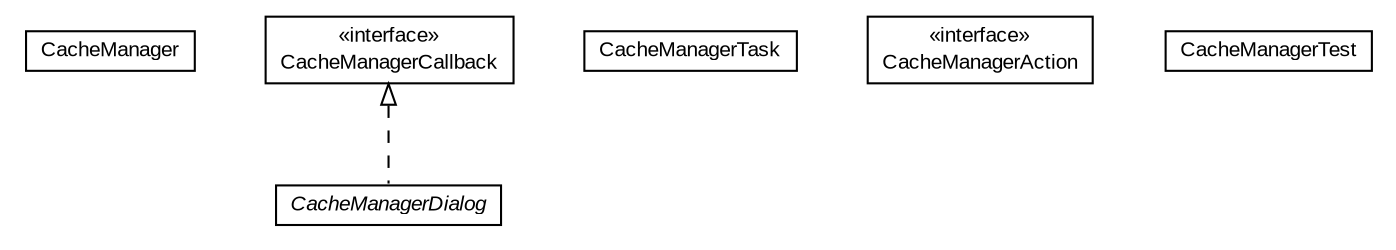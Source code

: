 #!/usr/local/bin/dot
#
# Class diagram 
# Generated by UMLGraph version R5_6-24-gf6e263 (http://www.umlgraph.org/)
#

digraph G {
	edge [fontname="arial",fontsize=10,labelfontname="arial",labelfontsize=10];
	node [fontname="arial",fontsize=10,shape=plaintext];
	nodesep=0.25;
	ranksep=0.5;
	// org.osmdroid.tileprovider.cachemanager.CacheManager
	c22602 [label=<<table title="org.osmdroid.tileprovider.cachemanager.CacheManager" border="0" cellborder="1" cellspacing="0" cellpadding="2" port="p" href="./CacheManager.html">
		<tr><td><table border="0" cellspacing="0" cellpadding="1">
<tr><td align="center" balign="center"> CacheManager </td></tr>
		</table></td></tr>
		</table>>, URL="./CacheManager.html", fontname="arial", fontcolor="black", fontsize=10.0];
	// org.osmdroid.tileprovider.cachemanager.CacheManager.CacheManagerCallback
	c22603 [label=<<table title="org.osmdroid.tileprovider.cachemanager.CacheManager.CacheManagerCallback" border="0" cellborder="1" cellspacing="0" cellpadding="2" port="p" href="./CacheManager.CacheManagerCallback.html">
		<tr><td><table border="0" cellspacing="0" cellpadding="1">
<tr><td align="center" balign="center"> &#171;interface&#187; </td></tr>
<tr><td align="center" balign="center"> CacheManagerCallback </td></tr>
		</table></td></tr>
		</table>>, URL="./CacheManager.CacheManagerCallback.html", fontname="arial", fontcolor="black", fontsize=10.0];
	// org.osmdroid.tileprovider.cachemanager.CacheManager.CacheManagerDialog
	c22604 [label=<<table title="org.osmdroid.tileprovider.cachemanager.CacheManager.CacheManagerDialog" border="0" cellborder="1" cellspacing="0" cellpadding="2" port="p" href="./CacheManager.CacheManagerDialog.html">
		<tr><td><table border="0" cellspacing="0" cellpadding="1">
<tr><td align="center" balign="center"><font face="arial italic"> CacheManagerDialog </font></td></tr>
		</table></td></tr>
		</table>>, URL="./CacheManager.CacheManagerDialog.html", fontname="arial", fontcolor="black", fontsize=10.0];
	// org.osmdroid.tileprovider.cachemanager.CacheManager.CacheManagerTask
	c22605 [label=<<table title="org.osmdroid.tileprovider.cachemanager.CacheManager.CacheManagerTask" border="0" cellborder="1" cellspacing="0" cellpadding="2" port="p" href="./CacheManager.CacheManagerTask.html">
		<tr><td><table border="0" cellspacing="0" cellpadding="1">
<tr><td align="center" balign="center"> CacheManagerTask </td></tr>
		</table></td></tr>
		</table>>, URL="./CacheManager.CacheManagerTask.html", fontname="arial", fontcolor="black", fontsize=10.0];
	// org.osmdroid.tileprovider.cachemanager.CacheManager.CacheManagerAction
	c22606 [label=<<table title="org.osmdroid.tileprovider.cachemanager.CacheManager.CacheManagerAction" border="0" cellborder="1" cellspacing="0" cellpadding="2" port="p" href="./CacheManager.CacheManagerAction.html">
		<tr><td><table border="0" cellspacing="0" cellpadding="1">
<tr><td align="center" balign="center"> &#171;interface&#187; </td></tr>
<tr><td align="center" balign="center"> CacheManagerAction </td></tr>
		</table></td></tr>
		</table>>, URL="./CacheManager.CacheManagerAction.html", fontname="arial", fontcolor="black", fontsize=10.0];
	// org.osmdroid.tileprovider.cachemanager.CacheManagerTest
	c22802 [label=<<table title="org.osmdroid.tileprovider.cachemanager.CacheManagerTest" border="0" cellborder="1" cellspacing="0" cellpadding="2" port="p" href="./CacheManagerTest.html">
		<tr><td><table border="0" cellspacing="0" cellpadding="1">
<tr><td align="center" balign="center"> CacheManagerTest </td></tr>
		</table></td></tr>
		</table>>, URL="./CacheManagerTest.html", fontname="arial", fontcolor="black", fontsize=10.0];
	//org.osmdroid.tileprovider.cachemanager.CacheManager.CacheManagerDialog implements org.osmdroid.tileprovider.cachemanager.CacheManager.CacheManagerCallback
	c22603:p -> c22604:p [dir=back,arrowtail=empty,style=dashed];
}

